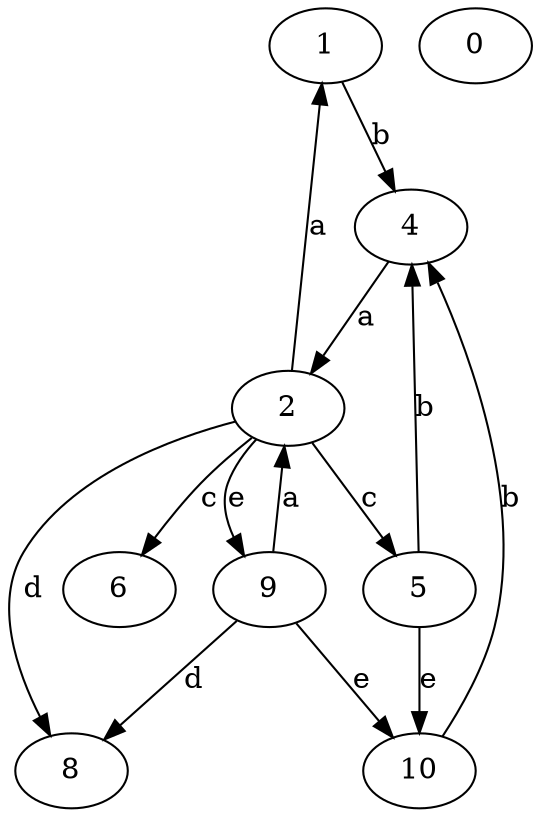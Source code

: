 strict digraph  {
1;
2;
4;
5;
6;
0;
8;
9;
10;
1 -> 4  [label=b];
2 -> 1  [label=a];
2 -> 5  [label=c];
2 -> 6  [label=c];
2 -> 8  [label=d];
2 -> 9  [label=e];
4 -> 2  [label=a];
5 -> 4  [label=b];
5 -> 10  [label=e];
9 -> 2  [label=a];
9 -> 8  [label=d];
9 -> 10  [label=e];
10 -> 4  [label=b];
}

